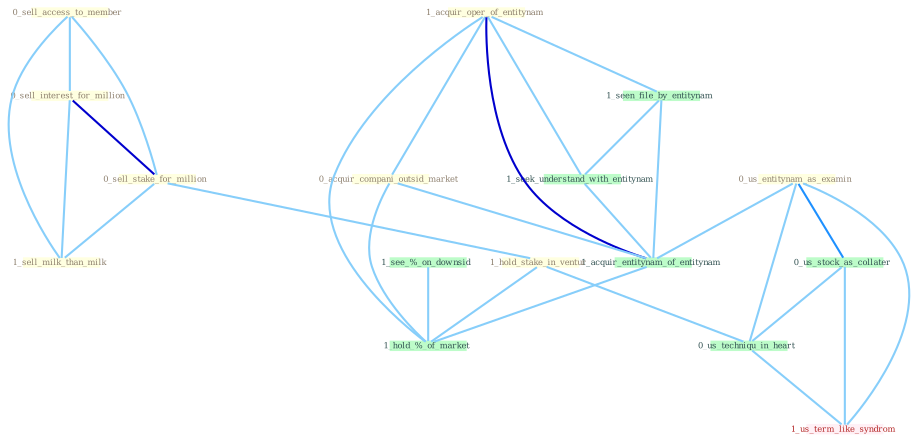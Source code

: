 Graph G{ 
    node
    [shape=polygon,style=filled,width=.5,height=.06,color="#BDFCC9",fixedsize=true,fontsize=4,
    fontcolor="#2f4f4f"];
    {node
    [color="#ffffe0", fontcolor="#8b7d6b"] "0_sell_access_to_member " "1_acquir_oper_of_entitynam " "0_sell_interest_for_million " "0_sell_stake_for_million " "1_sell_milk_than_milk " "0_us_entitynam_as_examin " "1_hold_stake_in_ventur " "0_acquir_compani_outsid_market "}
{node [color="#fff0f5", fontcolor="#b22222"] "1_us_term_like_syndrom "}
edge [color="#B0E2FF"];

	"0_sell_access_to_member " -- "0_sell_interest_for_million " [w="1", color="#87cefa" ];
	"0_sell_access_to_member " -- "0_sell_stake_for_million " [w="1", color="#87cefa" ];
	"0_sell_access_to_member " -- "1_sell_milk_than_milk " [w="1", color="#87cefa" ];
	"1_acquir_oper_of_entitynam " -- "0_acquir_compani_outsid_market " [w="1", color="#87cefa" ];
	"1_acquir_oper_of_entitynam " -- "1_seen_file_by_entitynam " [w="1", color="#87cefa" ];
	"1_acquir_oper_of_entitynam " -- "1_seek_understand_with_entitynam " [w="1", color="#87cefa" ];
	"1_acquir_oper_of_entitynam " -- "1_acquir_entitynam_of_entitynam " [w="3", color="#0000cd" , len=0.6];
	"1_acquir_oper_of_entitynam " -- "1_hold_%_of_market " [w="1", color="#87cefa" ];
	"0_sell_interest_for_million " -- "0_sell_stake_for_million " [w="3", color="#0000cd" , len=0.6];
	"0_sell_interest_for_million " -- "1_sell_milk_than_milk " [w="1", color="#87cefa" ];
	"0_sell_stake_for_million " -- "1_sell_milk_than_milk " [w="1", color="#87cefa" ];
	"0_sell_stake_for_million " -- "1_hold_stake_in_ventur " [w="1", color="#87cefa" ];
	"0_us_entitynam_as_examin " -- "0_us_stock_as_collater " [w="2", color="#1e90ff" , len=0.8];
	"0_us_entitynam_as_examin " -- "1_acquir_entitynam_of_entitynam " [w="1", color="#87cefa" ];
	"0_us_entitynam_as_examin " -- "0_us_techniqu_in_heart " [w="1", color="#87cefa" ];
	"0_us_entitynam_as_examin " -- "1_us_term_like_syndrom " [w="1", color="#87cefa" ];
	"1_hold_stake_in_ventur " -- "0_us_techniqu_in_heart " [w="1", color="#87cefa" ];
	"1_hold_stake_in_ventur " -- "1_hold_%_of_market " [w="1", color="#87cefa" ];
	"0_acquir_compani_outsid_market " -- "1_acquir_entitynam_of_entitynam " [w="1", color="#87cefa" ];
	"0_acquir_compani_outsid_market " -- "1_hold_%_of_market " [w="1", color="#87cefa" ];
	"1_seen_file_by_entitynam " -- "1_seek_understand_with_entitynam " [w="1", color="#87cefa" ];
	"1_seen_file_by_entitynam " -- "1_acquir_entitynam_of_entitynam " [w="1", color="#87cefa" ];
	"0_us_stock_as_collater " -- "0_us_techniqu_in_heart " [w="1", color="#87cefa" ];
	"0_us_stock_as_collater " -- "1_us_term_like_syndrom " [w="1", color="#87cefa" ];
	"1_seek_understand_with_entitynam " -- "1_acquir_entitynam_of_entitynam " [w="1", color="#87cefa" ];
	"1_acquir_entitynam_of_entitynam " -- "1_hold_%_of_market " [w="1", color="#87cefa" ];
	"0_us_techniqu_in_heart " -- "1_us_term_like_syndrom " [w="1", color="#87cefa" ];
	"1_see_%_on_downsid " -- "1_hold_%_of_market " [w="1", color="#87cefa" ];
}